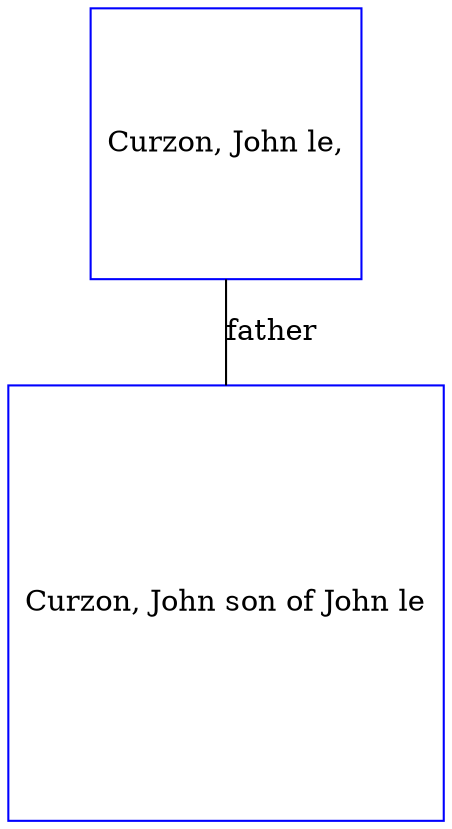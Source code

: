 digraph D {
    edge [dir=none];    node [shape=box];    "009645"   [label="Curzon, John le,", shape=box, regular=1, color="blue"] ;
"009644"   [label="Curzon, John son of John le", shape=box, regular=1, color="blue"] ;
009645->009644 [label="father",arrowsize=0.0]; 
}
